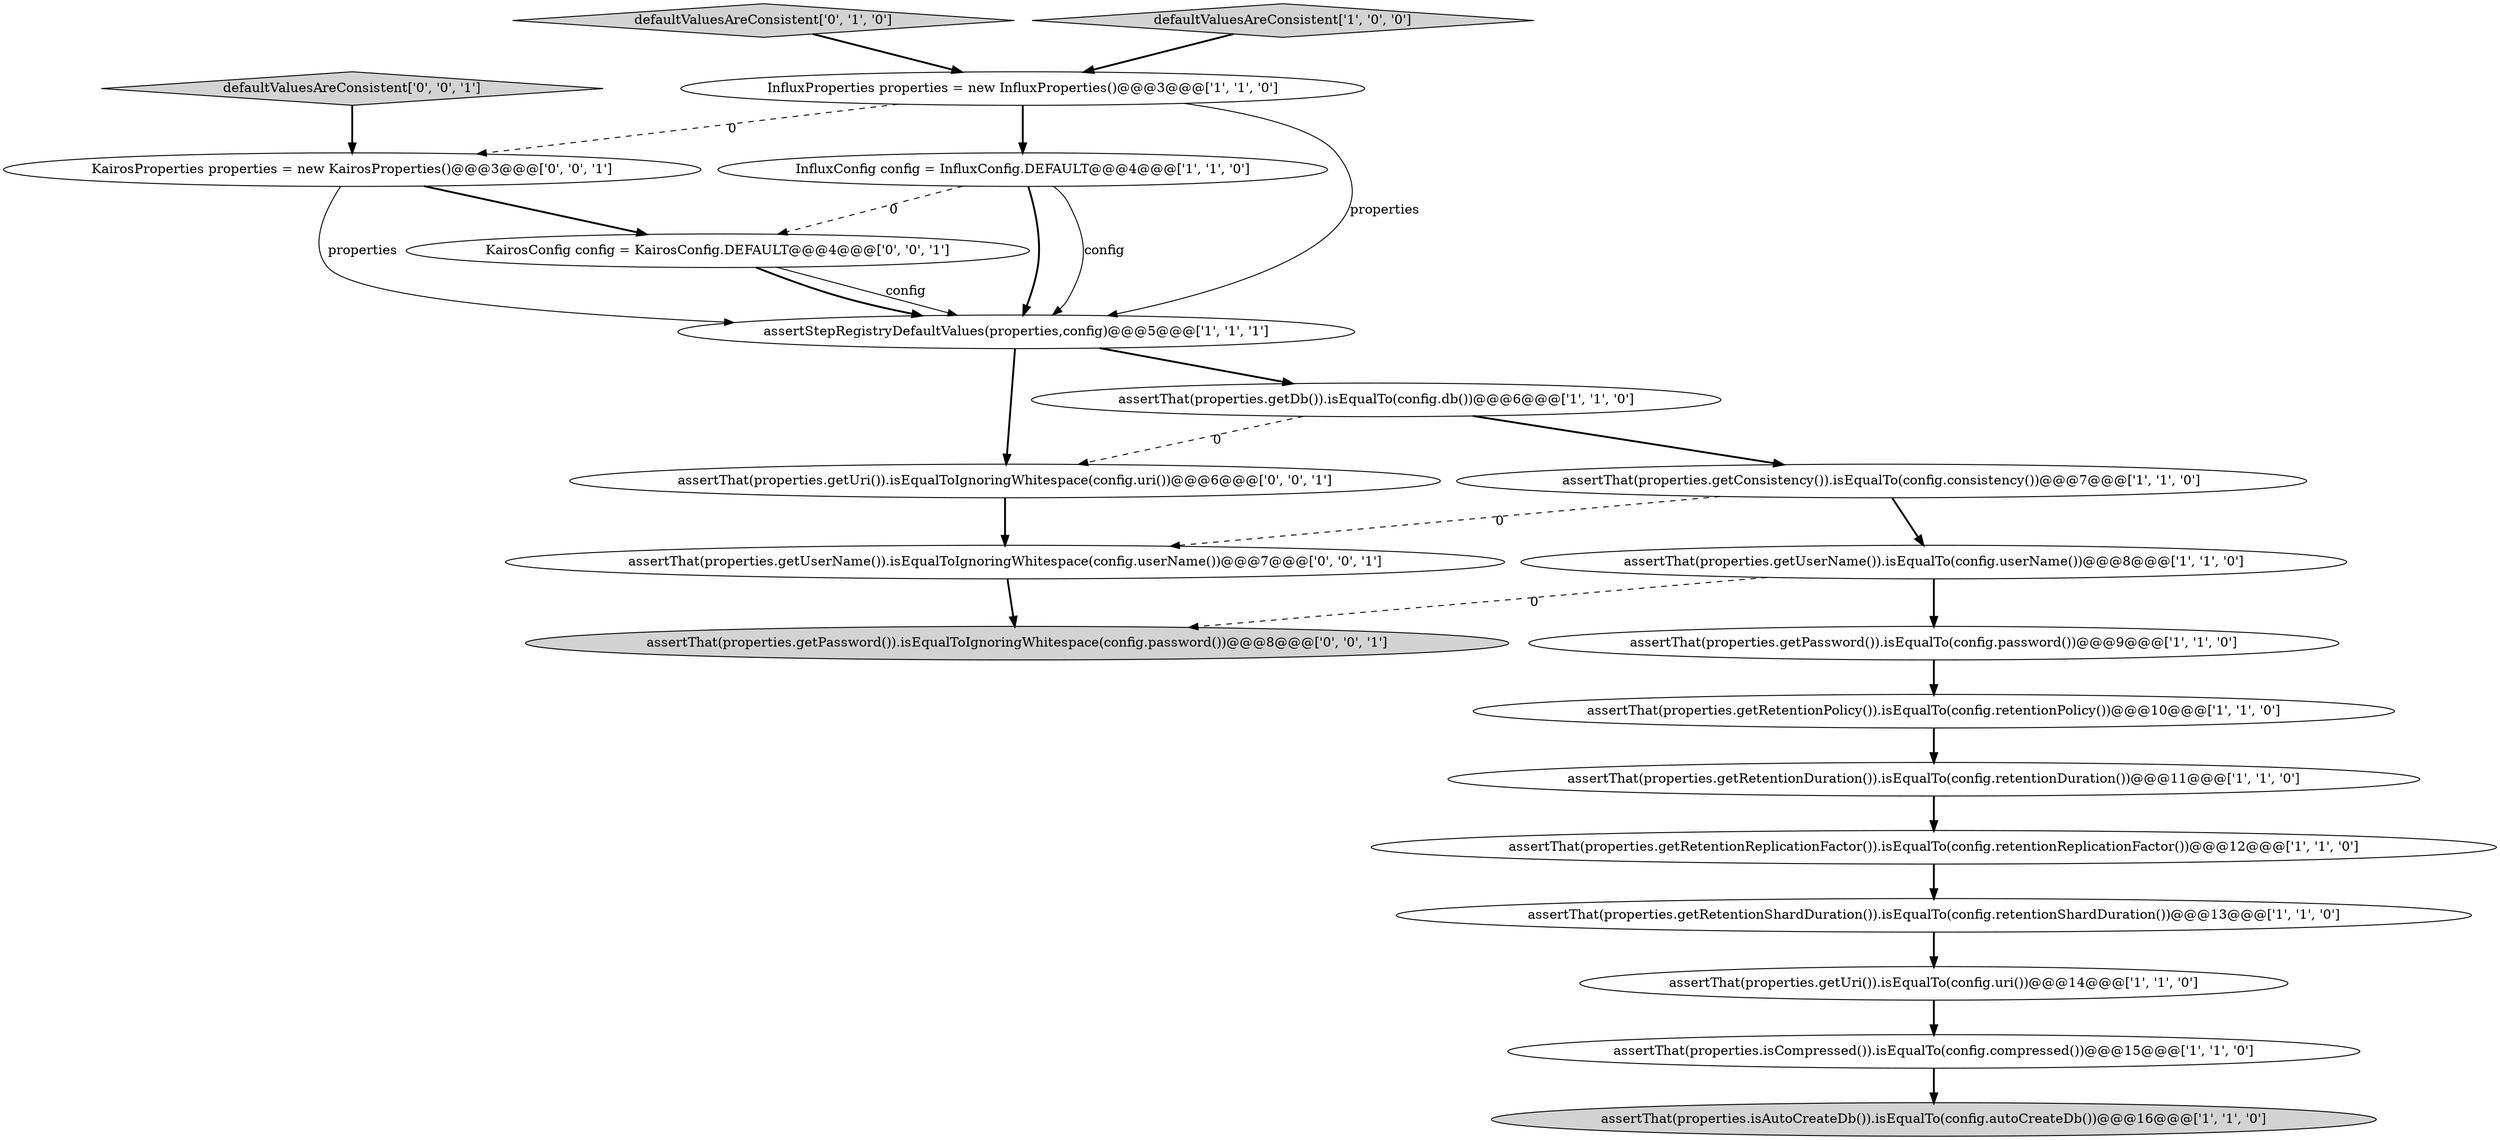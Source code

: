 digraph {
13 [style = filled, label = "assertStepRegistryDefaultValues(properties,config)@@@5@@@['1', '1', '1']", fillcolor = white, shape = ellipse image = "AAA0AAABBB1BBB"];
17 [style = filled, label = "assertThat(properties.getUri()).isEqualToIgnoringWhitespace(config.uri())@@@6@@@['0', '0', '1']", fillcolor = white, shape = ellipse image = "AAA0AAABBB3BBB"];
8 [style = filled, label = "InfluxProperties properties = new InfluxProperties()@@@3@@@['1', '1', '0']", fillcolor = white, shape = ellipse image = "AAA0AAABBB1BBB"];
12 [style = filled, label = "assertThat(properties.getDb()).isEqualTo(config.db())@@@6@@@['1', '1', '0']", fillcolor = white, shape = ellipse image = "AAA0AAABBB1BBB"];
9 [style = filled, label = "assertThat(properties.isCompressed()).isEqualTo(config.compressed())@@@15@@@['1', '1', '0']", fillcolor = white, shape = ellipse image = "AAA0AAABBB1BBB"];
18 [style = filled, label = "assertThat(properties.getPassword()).isEqualToIgnoringWhitespace(config.password())@@@8@@@['0', '0', '1']", fillcolor = lightgray, shape = ellipse image = "AAA0AAABBB3BBB"];
5 [style = filled, label = "assertThat(properties.getUri()).isEqualTo(config.uri())@@@14@@@['1', '1', '0']", fillcolor = white, shape = ellipse image = "AAA0AAABBB1BBB"];
15 [style = filled, label = "defaultValuesAreConsistent['0', '1', '0']", fillcolor = lightgray, shape = diamond image = "AAA0AAABBB2BBB"];
10 [style = filled, label = "assertThat(properties.getRetentionPolicy()).isEqualTo(config.retentionPolicy())@@@10@@@['1', '1', '0']", fillcolor = white, shape = ellipse image = "AAA0AAABBB1BBB"];
11 [style = filled, label = "assertThat(properties.getRetentionDuration()).isEqualTo(config.retentionDuration())@@@11@@@['1', '1', '0']", fillcolor = white, shape = ellipse image = "AAA0AAABBB1BBB"];
14 [style = filled, label = "assertThat(properties.getRetentionShardDuration()).isEqualTo(config.retentionShardDuration())@@@13@@@['1', '1', '0']", fillcolor = white, shape = ellipse image = "AAA0AAABBB1BBB"];
21 [style = filled, label = "KairosConfig config = KairosConfig.DEFAULT@@@4@@@['0', '0', '1']", fillcolor = white, shape = ellipse image = "AAA0AAABBB3BBB"];
3 [style = filled, label = "InfluxConfig config = InfluxConfig.DEFAULT@@@4@@@['1', '1', '0']", fillcolor = white, shape = ellipse image = "AAA0AAABBB1BBB"];
20 [style = filled, label = "defaultValuesAreConsistent['0', '0', '1']", fillcolor = lightgray, shape = diamond image = "AAA0AAABBB3BBB"];
1 [style = filled, label = "assertThat(properties.isAutoCreateDb()).isEqualTo(config.autoCreateDb())@@@16@@@['1', '1', '0']", fillcolor = lightgray, shape = ellipse image = "AAA0AAABBB1BBB"];
0 [style = filled, label = "assertThat(properties.getUserName()).isEqualTo(config.userName())@@@8@@@['1', '1', '0']", fillcolor = white, shape = ellipse image = "AAA0AAABBB1BBB"];
4 [style = filled, label = "assertThat(properties.getConsistency()).isEqualTo(config.consistency())@@@7@@@['1', '1', '0']", fillcolor = white, shape = ellipse image = "AAA0AAABBB1BBB"];
16 [style = filled, label = "KairosProperties properties = new KairosProperties()@@@3@@@['0', '0', '1']", fillcolor = white, shape = ellipse image = "AAA0AAABBB3BBB"];
7 [style = filled, label = "assertThat(properties.getRetentionReplicationFactor()).isEqualTo(config.retentionReplicationFactor())@@@12@@@['1', '1', '0']", fillcolor = white, shape = ellipse image = "AAA0AAABBB1BBB"];
2 [style = filled, label = "assertThat(properties.getPassword()).isEqualTo(config.password())@@@9@@@['1', '1', '0']", fillcolor = white, shape = ellipse image = "AAA0AAABBB1BBB"];
6 [style = filled, label = "defaultValuesAreConsistent['1', '0', '0']", fillcolor = lightgray, shape = diamond image = "AAA0AAABBB1BBB"];
19 [style = filled, label = "assertThat(properties.getUserName()).isEqualToIgnoringWhitespace(config.userName())@@@7@@@['0', '0', '1']", fillcolor = white, shape = ellipse image = "AAA0AAABBB3BBB"];
8->16 [style = dashed, label="0"];
19->18 [style = bold, label=""];
5->9 [style = bold, label=""];
3->21 [style = dashed, label="0"];
0->2 [style = bold, label=""];
8->3 [style = bold, label=""];
12->17 [style = dashed, label="0"];
2->10 [style = bold, label=""];
16->13 [style = solid, label="properties"];
21->13 [style = solid, label="config"];
17->19 [style = bold, label=""];
4->0 [style = bold, label=""];
7->14 [style = bold, label=""];
13->17 [style = bold, label=""];
3->13 [style = solid, label="config"];
13->12 [style = bold, label=""];
20->16 [style = bold, label=""];
12->4 [style = bold, label=""];
8->13 [style = solid, label="properties"];
16->21 [style = bold, label=""];
6->8 [style = bold, label=""];
3->13 [style = bold, label=""];
0->18 [style = dashed, label="0"];
4->19 [style = dashed, label="0"];
9->1 [style = bold, label=""];
15->8 [style = bold, label=""];
11->7 [style = bold, label=""];
21->13 [style = bold, label=""];
14->5 [style = bold, label=""];
10->11 [style = bold, label=""];
}
